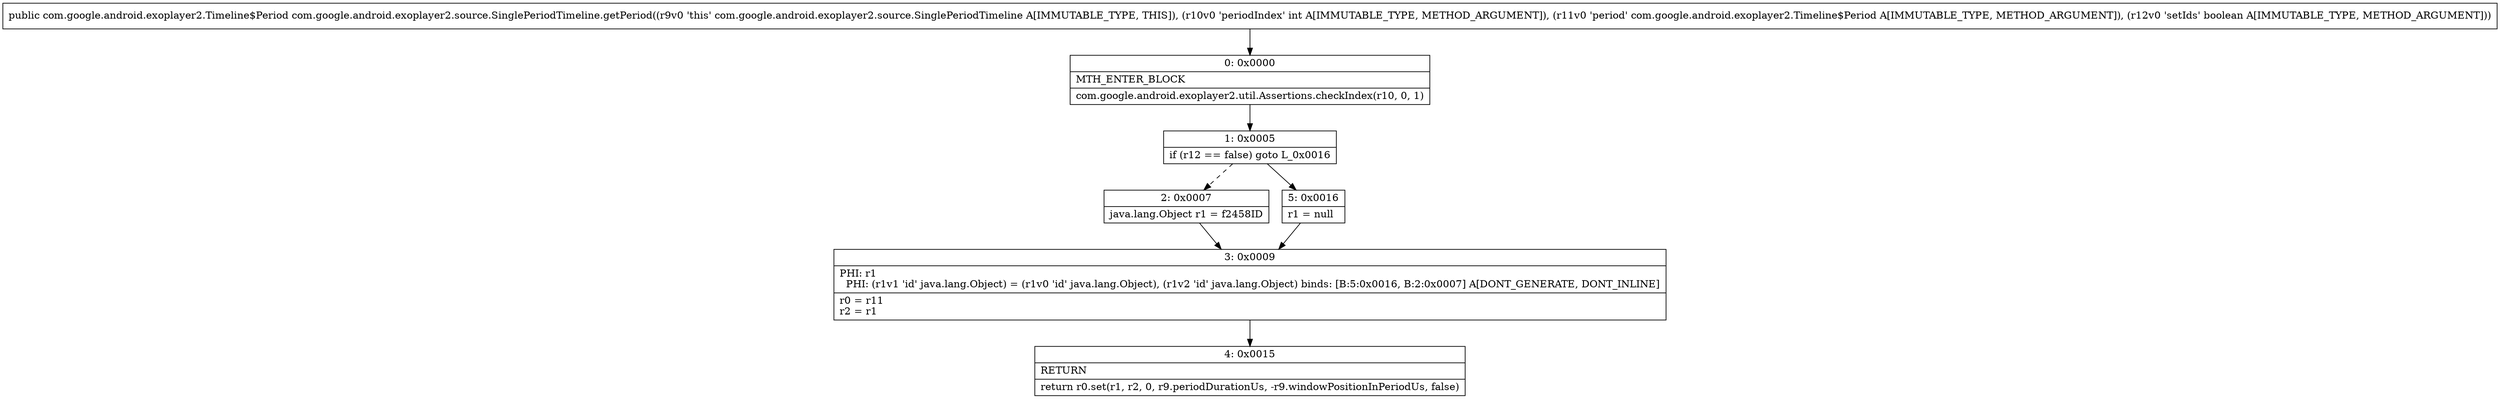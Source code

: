 digraph "CFG forcom.google.android.exoplayer2.source.SinglePeriodTimeline.getPeriod(ILcom\/google\/android\/exoplayer2\/Timeline$Period;Z)Lcom\/google\/android\/exoplayer2\/Timeline$Period;" {
Node_0 [shape=record,label="{0\:\ 0x0000|MTH_ENTER_BLOCK\l|com.google.android.exoplayer2.util.Assertions.checkIndex(r10, 0, 1)\l}"];
Node_1 [shape=record,label="{1\:\ 0x0005|if (r12 == false) goto L_0x0016\l}"];
Node_2 [shape=record,label="{2\:\ 0x0007|java.lang.Object r1 = f2458ID\l}"];
Node_3 [shape=record,label="{3\:\ 0x0009|PHI: r1 \l  PHI: (r1v1 'id' java.lang.Object) = (r1v0 'id' java.lang.Object), (r1v2 'id' java.lang.Object) binds: [B:5:0x0016, B:2:0x0007] A[DONT_GENERATE, DONT_INLINE]\l|r0 = r11\lr2 = r1\l}"];
Node_4 [shape=record,label="{4\:\ 0x0015|RETURN\l|return r0.set(r1, r2, 0, r9.periodDurationUs, \-r9.windowPositionInPeriodUs, false)\l}"];
Node_5 [shape=record,label="{5\:\ 0x0016|r1 = null\l}"];
MethodNode[shape=record,label="{public com.google.android.exoplayer2.Timeline$Period com.google.android.exoplayer2.source.SinglePeriodTimeline.getPeriod((r9v0 'this' com.google.android.exoplayer2.source.SinglePeriodTimeline A[IMMUTABLE_TYPE, THIS]), (r10v0 'periodIndex' int A[IMMUTABLE_TYPE, METHOD_ARGUMENT]), (r11v0 'period' com.google.android.exoplayer2.Timeline$Period A[IMMUTABLE_TYPE, METHOD_ARGUMENT]), (r12v0 'setIds' boolean A[IMMUTABLE_TYPE, METHOD_ARGUMENT])) }"];
MethodNode -> Node_0;
Node_0 -> Node_1;
Node_1 -> Node_2[style=dashed];
Node_1 -> Node_5;
Node_2 -> Node_3;
Node_3 -> Node_4;
Node_5 -> Node_3;
}

